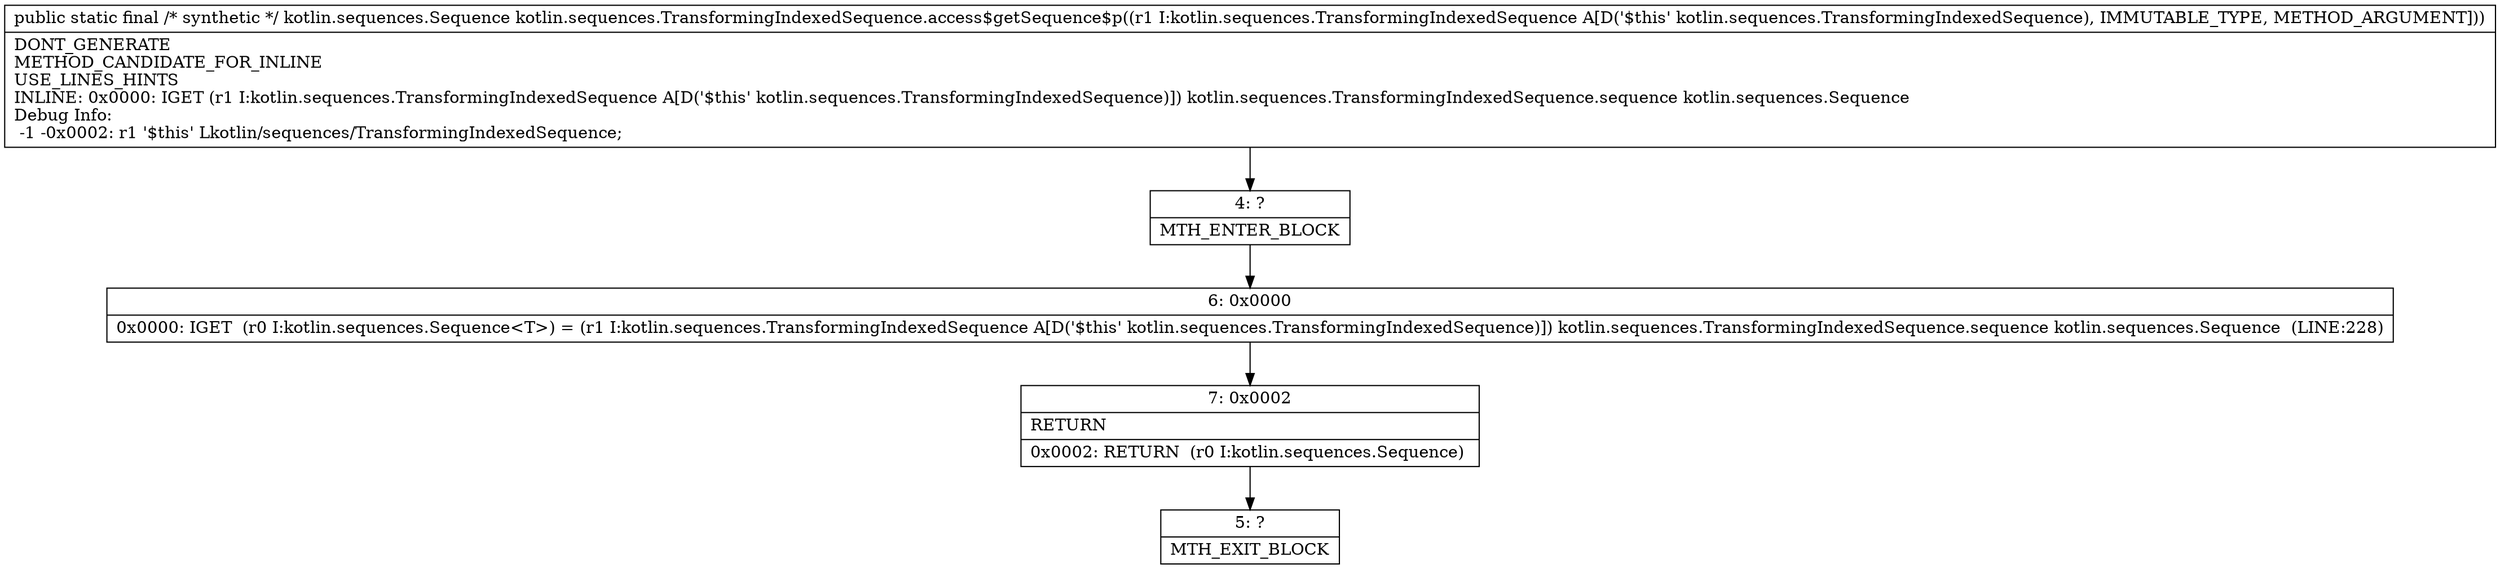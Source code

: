 digraph "CFG forkotlin.sequences.TransformingIndexedSequence.access$getSequence$p(Lkotlin\/sequences\/TransformingIndexedSequence;)Lkotlin\/sequences\/Sequence;" {
Node_4 [shape=record,label="{4\:\ ?|MTH_ENTER_BLOCK\l}"];
Node_6 [shape=record,label="{6\:\ 0x0000|0x0000: IGET  (r0 I:kotlin.sequences.Sequence\<T\>) = (r1 I:kotlin.sequences.TransformingIndexedSequence A[D('$this' kotlin.sequences.TransformingIndexedSequence)]) kotlin.sequences.TransformingIndexedSequence.sequence kotlin.sequences.Sequence  (LINE:228)\l}"];
Node_7 [shape=record,label="{7\:\ 0x0002|RETURN\l|0x0002: RETURN  (r0 I:kotlin.sequences.Sequence) \l}"];
Node_5 [shape=record,label="{5\:\ ?|MTH_EXIT_BLOCK\l}"];
MethodNode[shape=record,label="{public static final \/* synthetic *\/ kotlin.sequences.Sequence kotlin.sequences.TransformingIndexedSequence.access$getSequence$p((r1 I:kotlin.sequences.TransformingIndexedSequence A[D('$this' kotlin.sequences.TransformingIndexedSequence), IMMUTABLE_TYPE, METHOD_ARGUMENT]))  | DONT_GENERATE\lMETHOD_CANDIDATE_FOR_INLINE\lUSE_LINES_HINTS\lINLINE: 0x0000: IGET  (r1 I:kotlin.sequences.TransformingIndexedSequence A[D('$this' kotlin.sequences.TransformingIndexedSequence)]) kotlin.sequences.TransformingIndexedSequence.sequence kotlin.sequences.Sequence\lDebug Info:\l  \-1 \-0x0002: r1 '$this' Lkotlin\/sequences\/TransformingIndexedSequence;\l}"];
MethodNode -> Node_4;Node_4 -> Node_6;
Node_6 -> Node_7;
Node_7 -> Node_5;
}

